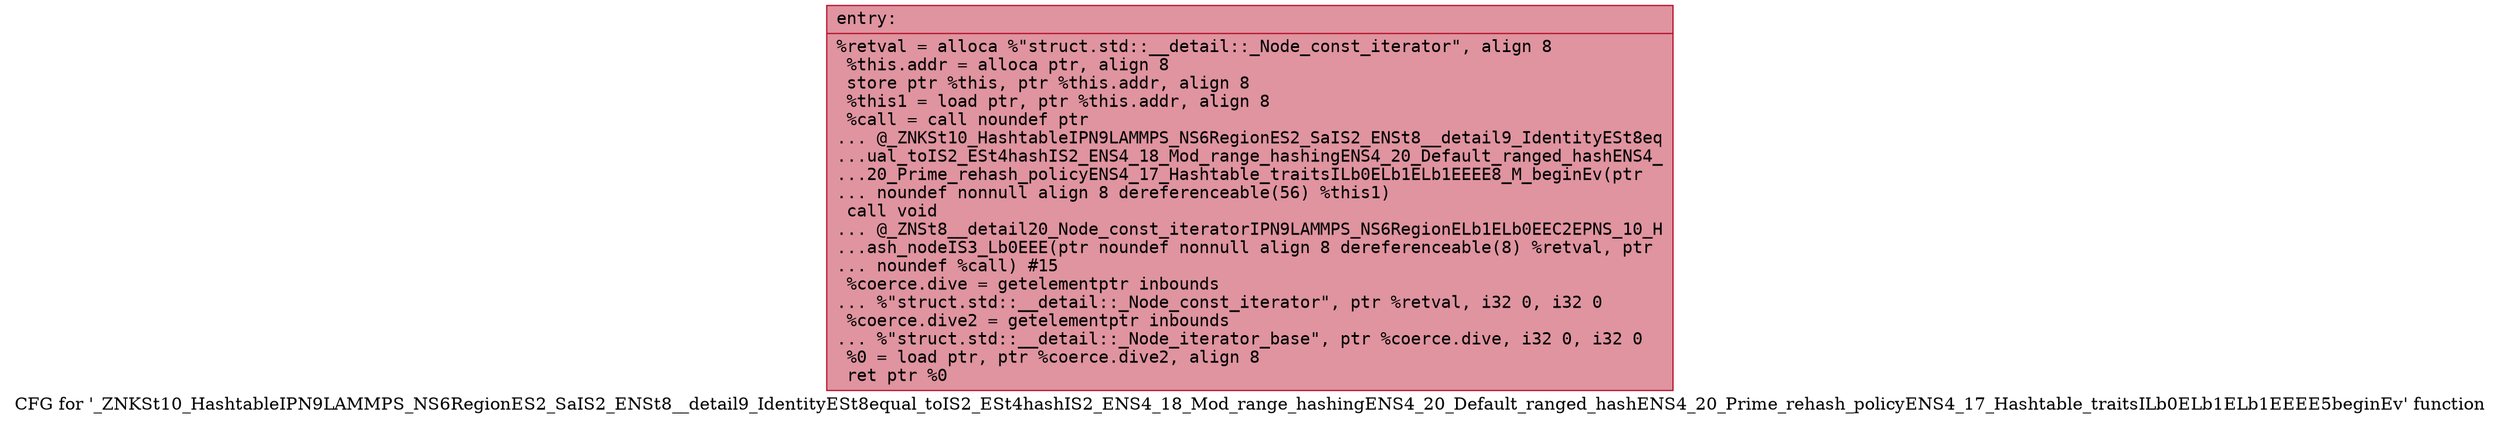 digraph "CFG for '_ZNKSt10_HashtableIPN9LAMMPS_NS6RegionES2_SaIS2_ENSt8__detail9_IdentityESt8equal_toIS2_ESt4hashIS2_ENS4_18_Mod_range_hashingENS4_20_Default_ranged_hashENS4_20_Prime_rehash_policyENS4_17_Hashtable_traitsILb0ELb1ELb1EEEE5beginEv' function" {
	label="CFG for '_ZNKSt10_HashtableIPN9LAMMPS_NS6RegionES2_SaIS2_ENSt8__detail9_IdentityESt8equal_toIS2_ESt4hashIS2_ENS4_18_Mod_range_hashingENS4_20_Default_ranged_hashENS4_20_Prime_rehash_policyENS4_17_Hashtable_traitsILb0ELb1ELb1EEEE5beginEv' function";

	Node0x561837de8e60 [shape=record,color="#b70d28ff", style=filled, fillcolor="#b70d2870" fontname="Courier",label="{entry:\l|  %retval = alloca %\"struct.std::__detail::_Node_const_iterator\", align 8\l  %this.addr = alloca ptr, align 8\l  store ptr %this, ptr %this.addr, align 8\l  %this1 = load ptr, ptr %this.addr, align 8\l  %call = call noundef ptr\l... @_ZNKSt10_HashtableIPN9LAMMPS_NS6RegionES2_SaIS2_ENSt8__detail9_IdentityESt8eq\l...ual_toIS2_ESt4hashIS2_ENS4_18_Mod_range_hashingENS4_20_Default_ranged_hashENS4_\l...20_Prime_rehash_policyENS4_17_Hashtable_traitsILb0ELb1ELb1EEEE8_M_beginEv(ptr\l... noundef nonnull align 8 dereferenceable(56) %this1)\l  call void\l... @_ZNSt8__detail20_Node_const_iteratorIPN9LAMMPS_NS6RegionELb1ELb0EEC2EPNS_10_H\l...ash_nodeIS3_Lb0EEE(ptr noundef nonnull align 8 dereferenceable(8) %retval, ptr\l... noundef %call) #15\l  %coerce.dive = getelementptr inbounds\l... %\"struct.std::__detail::_Node_const_iterator\", ptr %retval, i32 0, i32 0\l  %coerce.dive2 = getelementptr inbounds\l... %\"struct.std::__detail::_Node_iterator_base\", ptr %coerce.dive, i32 0, i32 0\l  %0 = load ptr, ptr %coerce.dive2, align 8\l  ret ptr %0\l}"];
}
